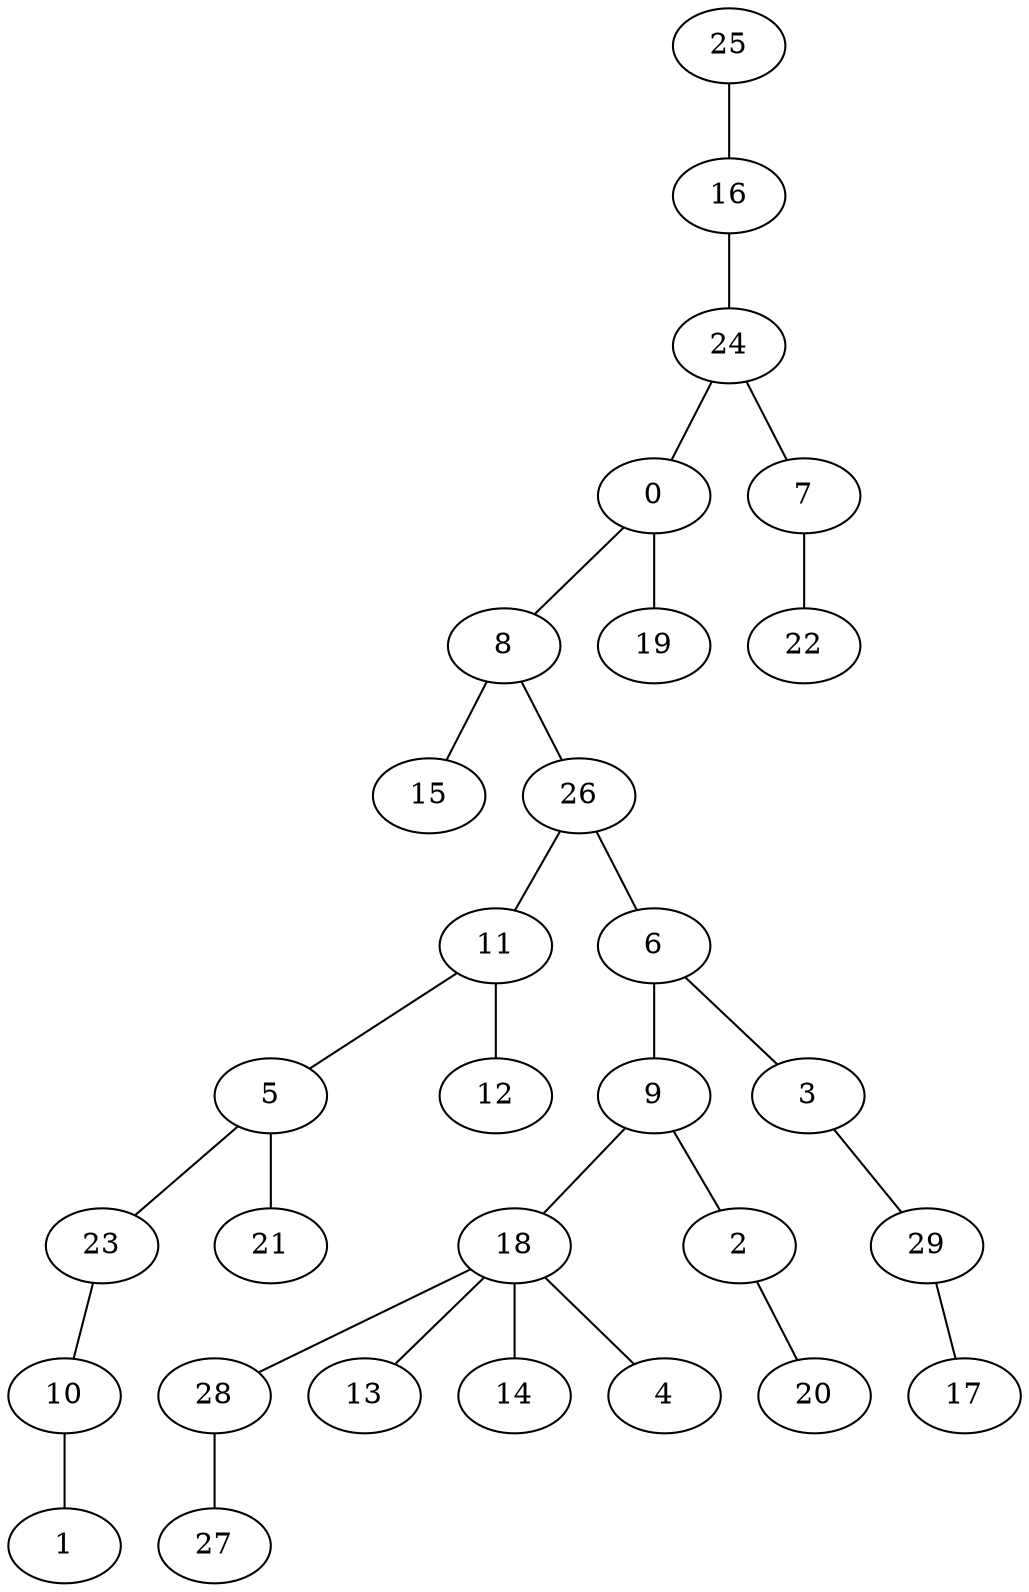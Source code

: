 graph grafoGilbert_30_93_Prim  {
25;
16;
24;
0;
8;
15;
26;
11;
6;
9;
18;
28;
2;
3;
13;
14;
4;
27;
29;
17;
7;
5;
23;
10;
1;
21;
20;
19;
22;
12;
25 -- 16;
16 -- 24;
24 -- 0;
0 -- 8;
8 -- 15;
8 -- 26;
26 -- 11;
26 -- 6;
6 -- 9;
9 -- 18;
18 -- 28;
9 -- 2;
6 -- 3;
18 -- 13;
18 -- 14;
18 -- 4;
28 -- 27;
3 -- 29;
29 -- 17;
24 -- 7;
11 -- 5;
5 -- 23;
23 -- 10;
10 -- 1;
5 -- 21;
2 -- 20;
0 -- 19;
7 -- 22;
11 -- 12;
}